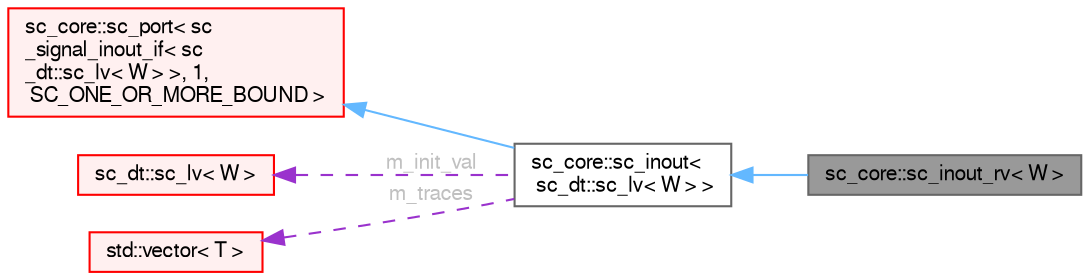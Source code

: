 digraph "sc_core::sc_inout_rv&lt; W &gt;"
{
 // LATEX_PDF_SIZE
  bgcolor="transparent";
  edge [fontname=FreeSans,fontsize=10,labelfontname=FreeSans,labelfontsize=10];
  node [fontname=FreeSans,fontsize=10,shape=box,height=0.2,width=0.4];
  rankdir="LR";
  Node1 [id="Node000001",label="sc_core::sc_inout_rv\< W \>",height=0.2,width=0.4,color="gray40", fillcolor="grey60", style="filled", fontcolor="black",tooltip=" "];
  Node2 -> Node1 [id="edge1_Node000001_Node000002",dir="back",color="steelblue1",style="solid",tooltip=" "];
  Node2 [id="Node000002",label="sc_core::sc_inout\<\l sc_dt::sc_lv\< W \> \>",height=0.2,width=0.4,color="gray40", fillcolor="white", style="filled",URL="$a01461.html",tooltip=" "];
  Node3 -> Node2 [id="edge2_Node000002_Node000003",dir="back",color="steelblue1",style="solid",tooltip=" "];
  Node3 [id="Node000003",label="sc_core::sc_port\< sc\l_signal_inout_if\< sc\l_dt::sc_lv\< W \> \>, 1,\l SC_ONE_OR_MORE_BOUND \>",height=0.2,width=0.4,color="red", fillcolor="#FFF0F0", style="filled",URL="$a01385.html",tooltip=" "];
  Node7 -> Node2 [id="edge3_Node000002_Node000007",dir="back",color="darkorchid3",style="dashed",tooltip=" ",label=" m_init_val",fontcolor="grey" ];
  Node7 [id="Node000007",label="sc_dt::sc_lv\< W \>",height=0.2,width=0.4,color="red", fillcolor="#FFF0F0", style="filled",URL="$a01617.html",tooltip=" "];
  Node10 -> Node2 [id="edge4_Node000002_Node000010",dir="back",color="darkorchid3",style="dashed",tooltip=" ",label=" m_traces",fontcolor="grey" ];
  Node10 [id="Node000010",label="std::vector\< T \>",height=0.2,width=0.4,color="red", fillcolor="#FFF0F0", style="filled",tooltip=" "];
}
